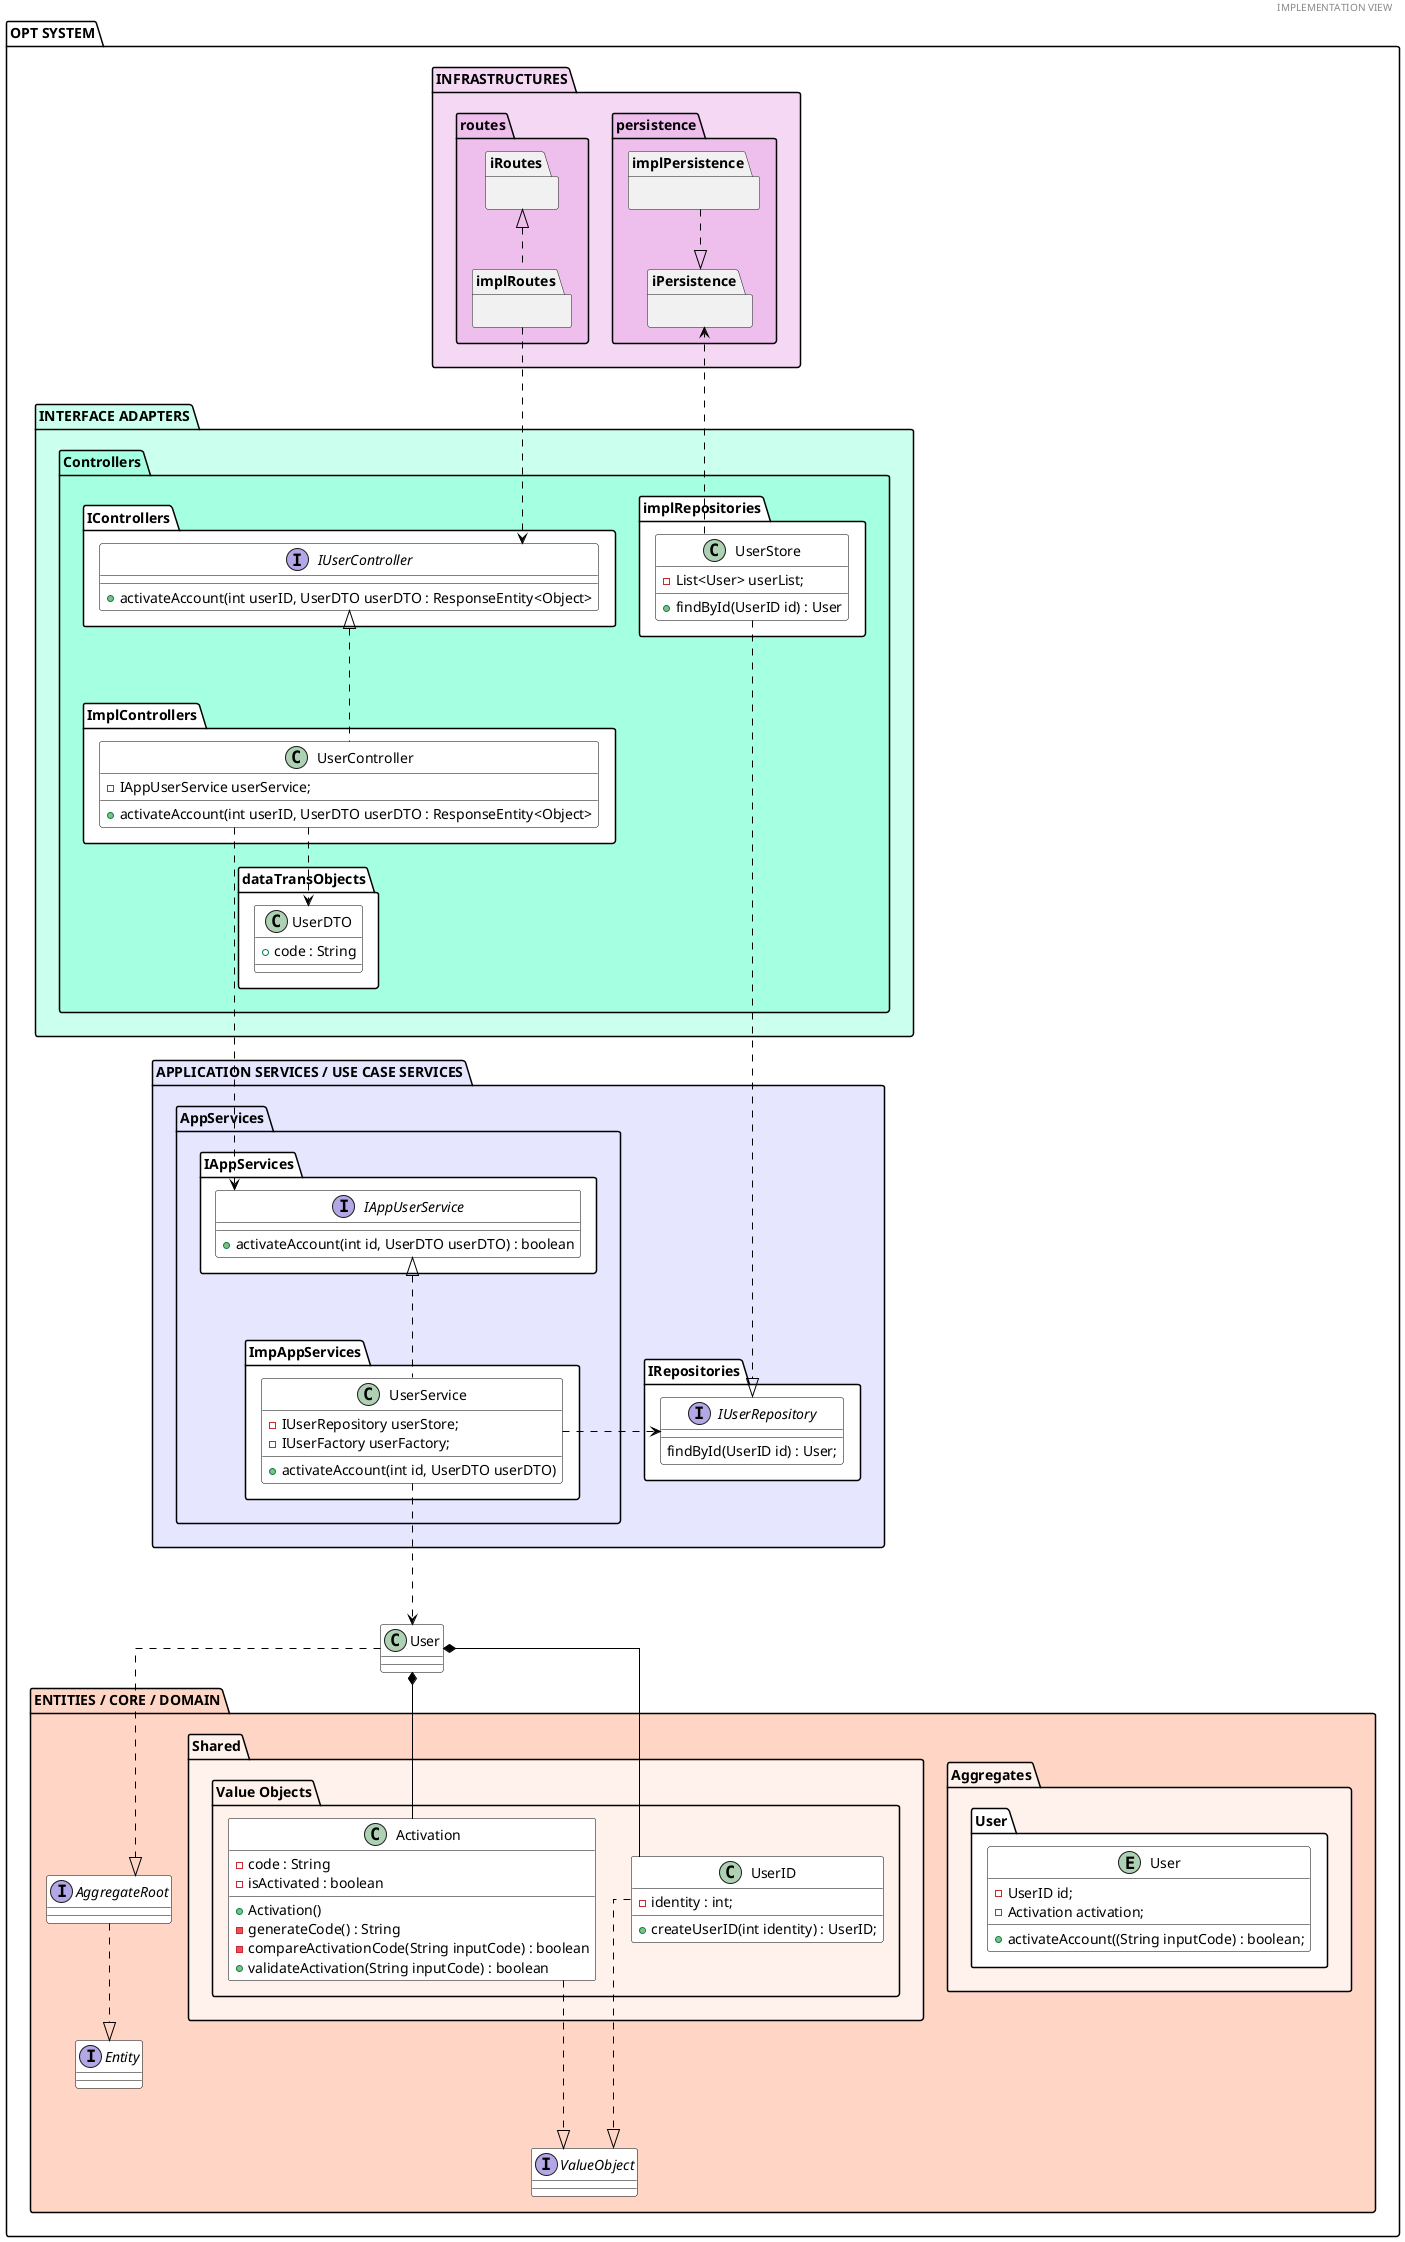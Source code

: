 @startuml
'https://plantuml.com/class-diagram

header IMPLEMENTATION VIEW

top to bottom direction
skinparam linetype ortho

skinparam class {
BackgroundColor #white
ArrowColor #black
BorderColor #black

}

folder "OPT SYSTEM" {

    folder "INFRASTRUCTURES" %lighten("orchid", 40) {
        package persistence %lighten("orchid", 30){
            package iPersistence  {}
            package implPersistence {}
            }
        package routes %lighten("orchid", 30) {
            package iRoutes{}
            package implRoutes{}
        }
    }

    folder "INTERFACE ADAPTERS" %lighten("aquamarine", 20){

        package "Controllers" %lighten("aquamarine", 10){
            package "IControllers" #white {
                interface  IUserController {
                + activateAccount(int userID, UserDTO userDTO : ResponseEntity<Object>
                }
            }
            package "ImplControllers" #white{
                class UserController {
                - IAppUserService userService;
                + activateAccount(int userID, UserDTO userDTO : ResponseEntity<Object>
                }
            }
            package implRepositories #white {
                class UserStore{
                - List<User> userList;
                + findById(UserID id) : User
                }
            }
            package dataTransObjects #white{
                class UserDTO {
                + code : String
                }
            }
        }
    }

    folder "APPLICATION SERVICES / USE CASE SERVICES" %lighten("blue", 90){

        package "AppServices"{
            package "IAppServices" #white {
                interface IAppUserService {
                + activateAccount(int id, UserDTO userDTO) : boolean
                }
            }
            package "ImpAppServices" #white{
                class UserService{
                - IUserRepository userStore;
                - IUserFactory userFactory;
                + activateAccount(int id, UserDTO userDTO)
                }
            }
        }

        package "IRepositories" #white{
            interface IUserRepository{
             findById(UserID id) : User;
            }
            }

        }

    folder "ENTITIES / CORE / DOMAIN" %lighten("lightsalmon", 20){

        package "Aggregates" %lighten("lightsalmon", 30) {
            package User #white {
                entity User{
                - UserID id;
                - Activation activation;
                + activateAccount((String inputCode) : boolean;
                }
            }
        }

        interface Entity #white
        interface AggregateRoot #white

        package "Shared" %lighten("lightsalmon", 30){
            package "Value Objects" %lighten("lightsalmon", 30){
                 class Activation #white{
                    - code : String
                    - isActivated : boolean
                    + Activation()
                    - generateCode() : String
                    - compareActivationCode(String inputCode) : boolean
                    + validateActivation(String inputCode) : boolean
                 }
                 class UserID #white{
                 - identity : int;
                 + createUserID(int identity) : UserID;
                 }
            }
        }
        interface ValueObject #white
    }

iRoutes <|.d. implRoutes

implRoutes ...> IUserController

IUserController <|... UserController

UserController ..> UserDTO

UserStore ..|> IUserRepository

UserController ...> IAppUserService

IAppUserService <|... UserService

UserService ...> User

UserService .> IUserRepository

UserStore...> iPersistence

implPersistence ..|> iPersistence

Activation ...|> ValueObject

User *- Activation

UserID ...|> ValueObject

User *- UserID

User ..|> AggregateRoot

AggregateRoot ..|> Entity
@enduml

